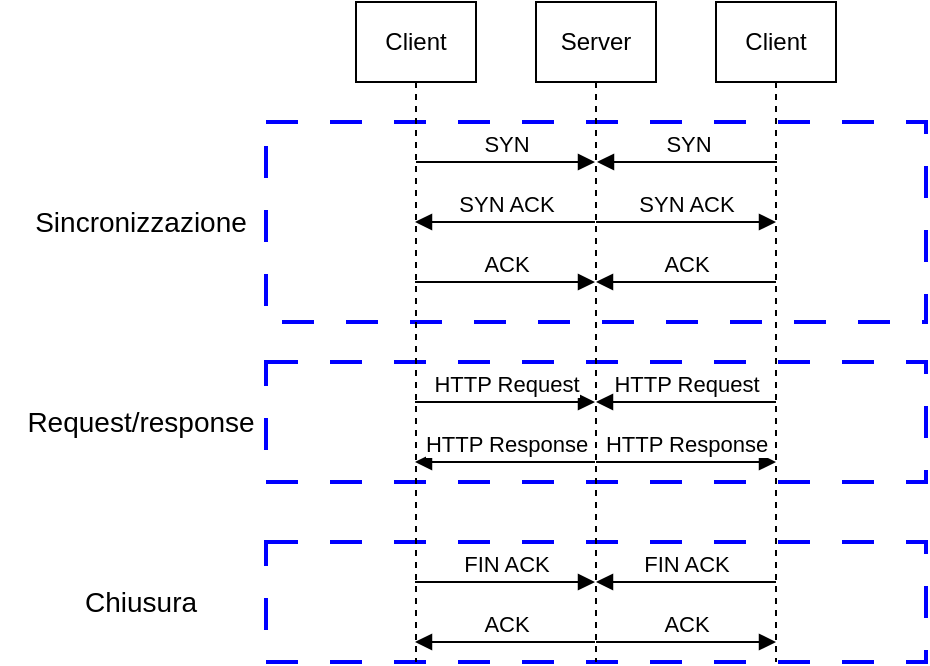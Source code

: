 <mxfile version="22.1.2" type="device">
  <diagram name="Page-1" id="DX5SV6AjhqIr1eCbN0mZ">
    <mxGraphModel dx="1564" dy="838" grid="1" gridSize="10" guides="1" tooltips="1" connect="1" arrows="1" fold="1" page="1" pageScale="1" pageWidth="850" pageHeight="1100" math="0" shadow="0">
      <root>
        <mxCell id="0" />
        <mxCell id="1" parent="0" />
        <mxCell id="sfK_Hmcx9yc6ZHbW5WwZ-26" value="" style="rounded=0;whiteSpace=wrap;html=1;dashed=1;fillStyle=auto;strokeWidth=2;dashPattern=8 8;strokeColor=#0000FF;" vertex="1" parent="1">
          <mxGeometry x="65" y="380" width="330" height="60" as="geometry" />
        </mxCell>
        <mxCell id="sfK_Hmcx9yc6ZHbW5WwZ-25" value="" style="rounded=0;whiteSpace=wrap;html=1;dashed=1;fillStyle=auto;strokeWidth=2;dashPattern=8 8;strokeColor=#0000ff;" vertex="1" parent="1">
          <mxGeometry x="65" y="170" width="330" height="100" as="geometry" />
        </mxCell>
        <mxCell id="sfK_Hmcx9yc6ZHbW5WwZ-23" value="" style="rounded=0;whiteSpace=wrap;html=1;dashed=1;fillStyle=auto;strokeWidth=2;dashPattern=8 8;strokeColor=#0000ff;" vertex="1" parent="1">
          <mxGeometry x="65" y="290" width="330" height="60" as="geometry" />
        </mxCell>
        <mxCell id="sfK_Hmcx9yc6ZHbW5WwZ-1" value="Client" style="shape=umlLifeline;perimeter=lifelinePerimeter;whiteSpace=wrap;html=1;container=1;dropTarget=0;collapsible=0;recursiveResize=0;outlineConnect=0;portConstraint=eastwest;newEdgeStyle={&quot;curved&quot;:0,&quot;rounded&quot;:0};size=40;" vertex="1" parent="1">
          <mxGeometry x="110" y="110" width="60" height="330" as="geometry" />
        </mxCell>
        <mxCell id="sfK_Hmcx9yc6ZHbW5WwZ-4" value="SYN" style="html=1;verticalAlign=bottom;endArrow=block;curved=0;rounded=0;" edge="1" parent="1" source="sfK_Hmcx9yc6ZHbW5WwZ-1" target="sfK_Hmcx9yc6ZHbW5WwZ-5">
          <mxGeometry width="80" relative="1" as="geometry">
            <mxPoint x="150.5" y="200" as="sourcePoint" />
            <mxPoint x="290" y="200" as="targetPoint" />
            <Array as="points">
              <mxPoint x="200" y="190" />
            </Array>
          </mxGeometry>
        </mxCell>
        <mxCell id="sfK_Hmcx9yc6ZHbW5WwZ-5" value="Server" style="shape=umlLifeline;perimeter=lifelinePerimeter;whiteSpace=wrap;html=1;container=1;dropTarget=0;collapsible=0;recursiveResize=0;outlineConnect=0;portConstraint=eastwest;newEdgeStyle={&quot;curved&quot;:0,&quot;rounded&quot;:0};size=40;" vertex="1" parent="1">
          <mxGeometry x="200" y="110" width="60" height="330" as="geometry" />
        </mxCell>
        <mxCell id="sfK_Hmcx9yc6ZHbW5WwZ-6" value="Client" style="shape=umlLifeline;perimeter=lifelinePerimeter;whiteSpace=wrap;html=1;container=1;dropTarget=0;collapsible=0;recursiveResize=0;outlineConnect=0;portConstraint=eastwest;newEdgeStyle={&quot;curved&quot;:0,&quot;rounded&quot;:0};size=40;" vertex="1" parent="1">
          <mxGeometry x="290" y="110" width="60" height="330" as="geometry" />
        </mxCell>
        <mxCell id="sfK_Hmcx9yc6ZHbW5WwZ-7" value="ACK" style="html=1;verticalAlign=bottom;endArrow=block;curved=0;rounded=0;" edge="1" parent="1">
          <mxGeometry width="80" relative="1" as="geometry">
            <mxPoint x="139.5" y="250" as="sourcePoint" />
            <mxPoint x="229.5" y="250" as="targetPoint" />
            <Array as="points">
              <mxPoint x="210" y="250" />
            </Array>
          </mxGeometry>
        </mxCell>
        <mxCell id="sfK_Hmcx9yc6ZHbW5WwZ-10" value="SYN ACK" style="html=1;verticalAlign=bottom;endArrow=block;curved=0;rounded=0;" edge="1" parent="1">
          <mxGeometry width="80" relative="1" as="geometry">
            <mxPoint x="229.5" y="220" as="sourcePoint" />
            <mxPoint x="139.5" y="220" as="targetPoint" />
            <Array as="points">
              <mxPoint x="220" y="220" />
            </Array>
          </mxGeometry>
        </mxCell>
        <mxCell id="sfK_Hmcx9yc6ZHbW5WwZ-11" value="SYN" style="html=1;verticalAlign=bottom;endArrow=block;curved=0;rounded=0;" edge="1" parent="1">
          <mxGeometry width="80" relative="1" as="geometry">
            <mxPoint x="320.5" y="190" as="sourcePoint" />
            <mxPoint x="230.5" y="190" as="targetPoint" />
            <Array as="points">
              <mxPoint x="290.5" y="190" />
            </Array>
          </mxGeometry>
        </mxCell>
        <mxCell id="sfK_Hmcx9yc6ZHbW5WwZ-12" value="ACK" style="html=1;verticalAlign=bottom;endArrow=block;curved=0;rounded=0;" edge="1" parent="1">
          <mxGeometry width="80" relative="1" as="geometry">
            <mxPoint x="320" y="250" as="sourcePoint" />
            <mxPoint x="230" y="250" as="targetPoint" />
            <Array as="points">
              <mxPoint x="300.5" y="250" />
            </Array>
          </mxGeometry>
        </mxCell>
        <mxCell id="sfK_Hmcx9yc6ZHbW5WwZ-13" value="SYN ACK" style="html=1;verticalAlign=bottom;endArrow=block;curved=0;rounded=0;" edge="1" parent="1">
          <mxGeometry width="80" relative="1" as="geometry">
            <mxPoint x="230" y="220" as="sourcePoint" />
            <mxPoint x="320" y="220" as="targetPoint" />
            <Array as="points">
              <mxPoint x="310.5" y="220" />
            </Array>
          </mxGeometry>
        </mxCell>
        <mxCell id="sfK_Hmcx9yc6ZHbW5WwZ-14" value="HTTP Request" style="html=1;verticalAlign=bottom;endArrow=block;curved=0;rounded=0;" edge="1" parent="1">
          <mxGeometry width="80" relative="1" as="geometry">
            <mxPoint x="139.5" y="310" as="sourcePoint" />
            <mxPoint x="229.5" y="310" as="targetPoint" />
            <mxPoint as="offset" />
          </mxGeometry>
        </mxCell>
        <mxCell id="sfK_Hmcx9yc6ZHbW5WwZ-15" value="HTTP Response" style="html=1;verticalAlign=bottom;endArrow=block;curved=0;rounded=0;" edge="1" parent="1">
          <mxGeometry width="80" relative="1" as="geometry">
            <mxPoint x="229.5" y="340" as="sourcePoint" />
            <mxPoint x="139.5" y="340" as="targetPoint" />
          </mxGeometry>
        </mxCell>
        <mxCell id="sfK_Hmcx9yc6ZHbW5WwZ-16" value="FIN ACK" style="html=1;verticalAlign=bottom;endArrow=block;curved=0;rounded=0;" edge="1" parent="1">
          <mxGeometry width="80" relative="1" as="geometry">
            <mxPoint x="139.5" y="400" as="sourcePoint" />
            <mxPoint x="229.5" y="400" as="targetPoint" />
          </mxGeometry>
        </mxCell>
        <mxCell id="sfK_Hmcx9yc6ZHbW5WwZ-17" value="ACK" style="html=1;verticalAlign=bottom;endArrow=block;curved=0;rounded=0;" edge="1" parent="1">
          <mxGeometry width="80" relative="1" as="geometry">
            <mxPoint x="229.5" y="430" as="sourcePoint" />
            <mxPoint x="139.5" y="430" as="targetPoint" />
          </mxGeometry>
        </mxCell>
        <mxCell id="sfK_Hmcx9yc6ZHbW5WwZ-19" value="HTTP Request" style="html=1;verticalAlign=bottom;endArrow=block;curved=0;rounded=0;" edge="1" parent="1">
          <mxGeometry width="80" relative="1" as="geometry">
            <mxPoint x="320" y="310" as="sourcePoint" />
            <mxPoint x="230" y="310" as="targetPoint" />
            <mxPoint as="offset" />
          </mxGeometry>
        </mxCell>
        <mxCell id="sfK_Hmcx9yc6ZHbW5WwZ-20" value="HTTP Response" style="html=1;verticalAlign=bottom;endArrow=block;curved=0;rounded=0;" edge="1" parent="1">
          <mxGeometry width="80" relative="1" as="geometry">
            <mxPoint x="230" y="340" as="sourcePoint" />
            <mxPoint x="320" y="340" as="targetPoint" />
          </mxGeometry>
        </mxCell>
        <mxCell id="sfK_Hmcx9yc6ZHbW5WwZ-21" value="FIN ACK" style="html=1;verticalAlign=bottom;endArrow=block;curved=0;rounded=0;" edge="1" parent="1">
          <mxGeometry width="80" relative="1" as="geometry">
            <mxPoint x="320" y="400" as="sourcePoint" />
            <mxPoint x="230" y="400" as="targetPoint" />
          </mxGeometry>
        </mxCell>
        <mxCell id="sfK_Hmcx9yc6ZHbW5WwZ-22" value="ACK" style="html=1;verticalAlign=bottom;endArrow=block;curved=0;rounded=0;" edge="1" parent="1">
          <mxGeometry width="80" relative="1" as="geometry">
            <mxPoint x="230" y="430" as="sourcePoint" />
            <mxPoint x="320" y="430" as="targetPoint" />
          </mxGeometry>
        </mxCell>
        <mxCell id="sfK_Hmcx9yc6ZHbW5WwZ-27" value="Sincronizzazione" style="text;html=1;align=center;verticalAlign=middle;resizable=0;points=[];autosize=1;strokeColor=none;fillColor=none;fontSize=14;" vertex="1" parent="1">
          <mxGeometry x="-63" y="205" width="130" height="30" as="geometry" />
        </mxCell>
        <mxCell id="sfK_Hmcx9yc6ZHbW5WwZ-28" value="Request/response" style="text;html=1;align=center;verticalAlign=middle;resizable=0;points=[];autosize=1;strokeColor=none;fillColor=none;fontSize=14;" vertex="1" parent="1">
          <mxGeometry x="-68" y="305" width="140" height="30" as="geometry" />
        </mxCell>
        <mxCell id="sfK_Hmcx9yc6ZHbW5WwZ-29" value="Chiusura" style="text;html=1;align=center;verticalAlign=middle;resizable=0;points=[];autosize=1;strokeColor=none;fillColor=none;fontSize=14;" vertex="1" parent="1">
          <mxGeometry x="-38" y="395" width="80" height="30" as="geometry" />
        </mxCell>
      </root>
    </mxGraphModel>
  </diagram>
</mxfile>
